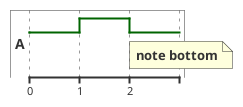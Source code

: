 {
  "sha1": "b9ks9ilezf9ma7mnuvs11j6sn96lbzg",
  "insertion": {
    "when": "2024-05-30T20:48:22.046Z",
    "url": "https://github.com/plantuml/plantuml/issues/1465#issuecomment-1597648143",
    "user": "plantuml@gmail.com"
  }
}
@startuml
binary "A" as a
@0
a is low
@1
a is high
@2
a is low
note bottom of a : note bottom
@enduml
